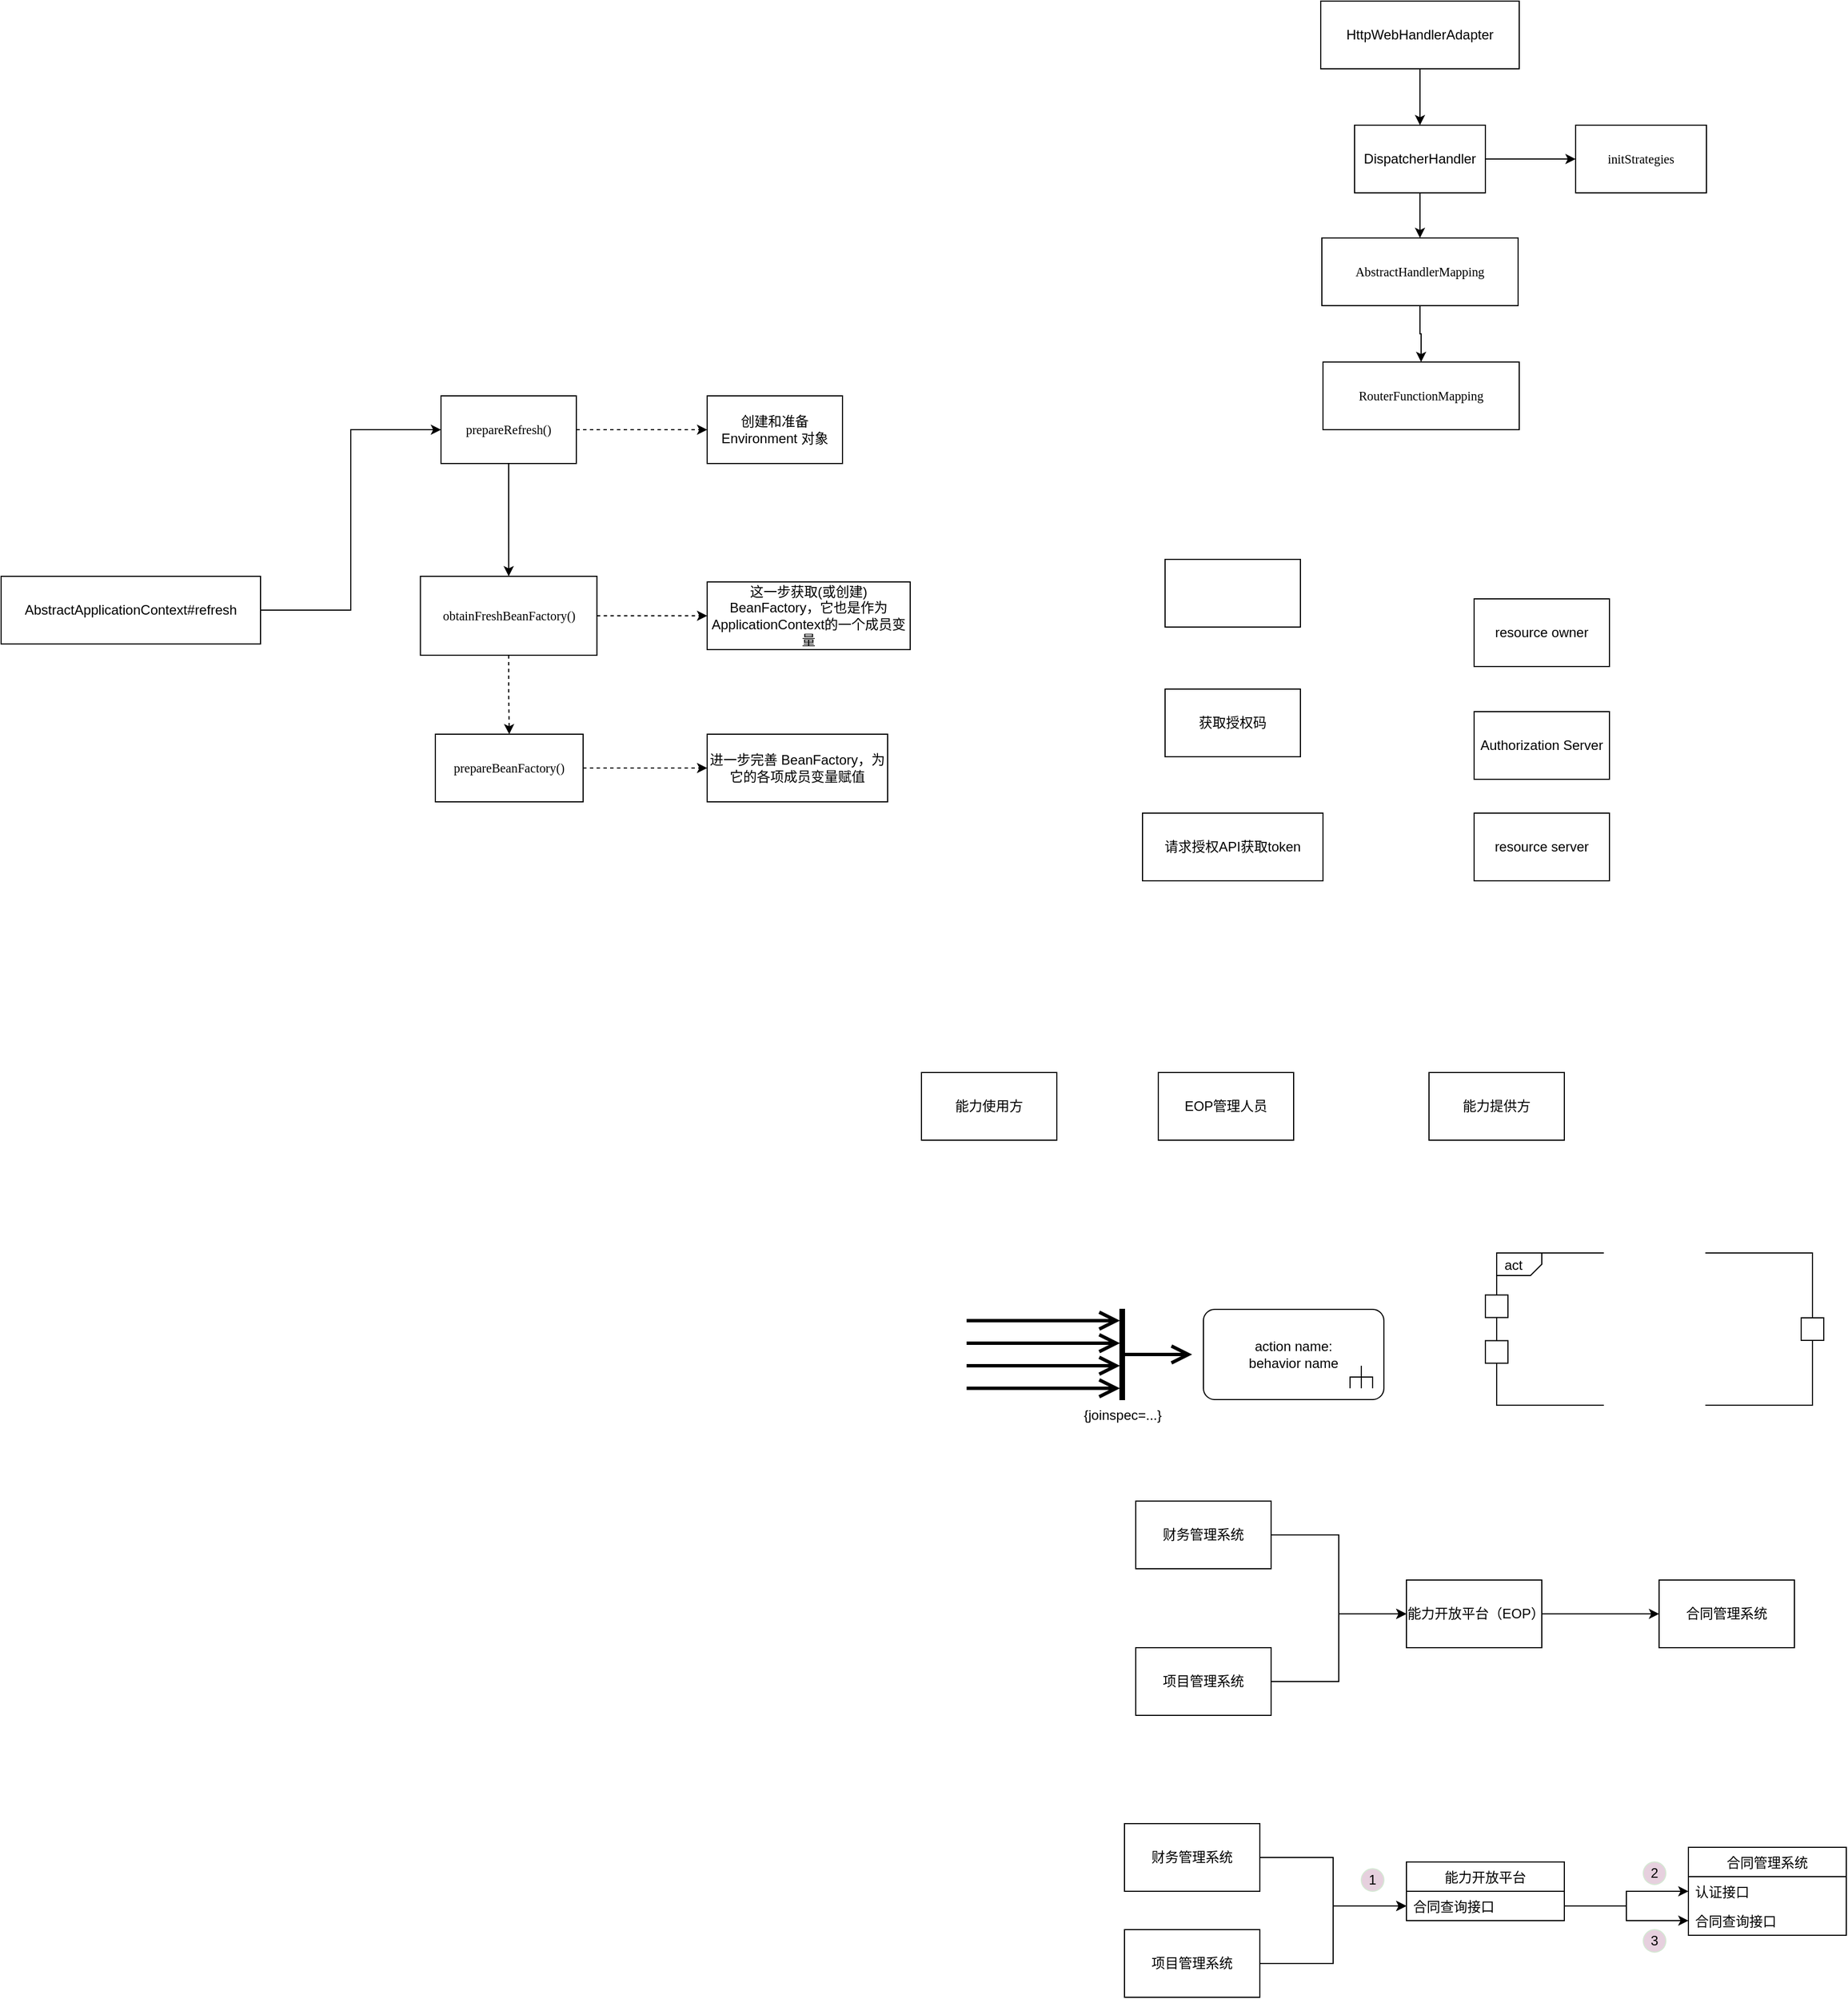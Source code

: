 <mxfile version="16.6.6" type="github">
  <diagram id="C5RBs43oDa-KdzZeNtuy" name="Page-1">
    <mxGraphModel dx="2692" dy="540" grid="1" gridSize="10" guides="1" tooltips="1" connect="1" arrows="1" fold="1" page="1" pageScale="1" pageWidth="827" pageHeight="1169" math="0" shadow="0">
      <root>
        <mxCell id="WIyWlLk6GJQsqaUBKTNV-0" />
        <mxCell id="WIyWlLk6GJQsqaUBKTNV-1" parent="WIyWlLk6GJQsqaUBKTNV-0" />
        <mxCell id="GrZb4gvo8PiQvZOxw_Kl-0" value="" style="edgeStyle=orthogonalEdgeStyle;rounded=0;orthogonalLoop=1;jettySize=auto;html=1;" parent="WIyWlLk6GJQsqaUBKTNV-1" source="GrZb4gvo8PiQvZOxw_Kl-2" target="GrZb4gvo8PiQvZOxw_Kl-3" edge="1">
          <mxGeometry relative="1" as="geometry" />
        </mxCell>
        <mxCell id="GrZb4gvo8PiQvZOxw_Kl-1" value="" style="edgeStyle=orthogonalEdgeStyle;rounded=0;orthogonalLoop=1;jettySize=auto;html=1;" parent="WIyWlLk6GJQsqaUBKTNV-1" source="GrZb4gvo8PiQvZOxw_Kl-2" target="GrZb4gvo8PiQvZOxw_Kl-7" edge="1">
          <mxGeometry relative="1" as="geometry" />
        </mxCell>
        <mxCell id="GrZb4gvo8PiQvZOxw_Kl-2" value="DispatcherHandler" style="rounded=0;whiteSpace=wrap;html=1;" parent="WIyWlLk6GJQsqaUBKTNV-1" vertex="1">
          <mxGeometry x="294" y="140" width="116" height="60" as="geometry" />
        </mxCell>
        <mxCell id="GrZb4gvo8PiQvZOxw_Kl-3" value="&lt;pre style=&quot;background-color: rgb(255 , 255 , 255) ; font-family: &amp;#34;consolas&amp;#34; ; font-size: 8.4pt&quot;&gt;initStrategies&lt;/pre&gt;" style="rounded=0;whiteSpace=wrap;html=1;" parent="WIyWlLk6GJQsqaUBKTNV-1" vertex="1">
          <mxGeometry x="490" y="140" width="116" height="60" as="geometry" />
        </mxCell>
        <mxCell id="GrZb4gvo8PiQvZOxw_Kl-4" value="" style="edgeStyle=orthogonalEdgeStyle;rounded=0;orthogonalLoop=1;jettySize=auto;html=1;" parent="WIyWlLk6GJQsqaUBKTNV-1" source="GrZb4gvo8PiQvZOxw_Kl-5" target="GrZb4gvo8PiQvZOxw_Kl-2" edge="1">
          <mxGeometry relative="1" as="geometry" />
        </mxCell>
        <mxCell id="GrZb4gvo8PiQvZOxw_Kl-5" value="HttpWebHandlerAdapter" style="rounded=0;whiteSpace=wrap;html=1;" parent="WIyWlLk6GJQsqaUBKTNV-1" vertex="1">
          <mxGeometry x="264" y="30" width="176" height="60" as="geometry" />
        </mxCell>
        <mxCell id="GrZb4gvo8PiQvZOxw_Kl-6" value="" style="edgeStyle=orthogonalEdgeStyle;rounded=0;orthogonalLoop=1;jettySize=auto;html=1;" parent="WIyWlLk6GJQsqaUBKTNV-1" source="GrZb4gvo8PiQvZOxw_Kl-7" target="GrZb4gvo8PiQvZOxw_Kl-8" edge="1">
          <mxGeometry relative="1" as="geometry" />
        </mxCell>
        <mxCell id="GrZb4gvo8PiQvZOxw_Kl-7" value="&lt;pre style=&quot;background-color: rgb(255 , 255 , 255) ; font-family: &amp;#34;consolas&amp;#34; ; font-size: 8.4pt&quot;&gt;AbstractHandlerMapping&lt;/pre&gt;" style="rounded=0;whiteSpace=wrap;html=1;" parent="WIyWlLk6GJQsqaUBKTNV-1" vertex="1">
          <mxGeometry x="265" y="240" width="174" height="60" as="geometry" />
        </mxCell>
        <mxCell id="GrZb4gvo8PiQvZOxw_Kl-8" value="&lt;pre style=&quot;background-color: rgb(255 , 255 , 255) ; font-family: &amp;#34;consolas&amp;#34; ; font-size: 8.4pt&quot;&gt;&lt;pre style=&quot;font-family: &amp;#34;consolas&amp;#34; ; font-size: 8.4pt&quot;&gt;RouterFunctionMapping&lt;/pre&gt;&lt;/pre&gt;" style="rounded=0;whiteSpace=wrap;html=1;" parent="WIyWlLk6GJQsqaUBKTNV-1" vertex="1">
          <mxGeometry x="266" y="350" width="174" height="60" as="geometry" />
        </mxCell>
        <mxCell id="IQ7TaA40rutZ4bLO0MxX-0" value="resource owner" style="rounded=0;whiteSpace=wrap;html=1;" parent="WIyWlLk6GJQsqaUBKTNV-1" vertex="1">
          <mxGeometry x="400" y="560" width="120" height="60" as="geometry" />
        </mxCell>
        <mxCell id="IQ7TaA40rutZ4bLO0MxX-1" value="resource server" style="rounded=0;whiteSpace=wrap;html=1;" parent="WIyWlLk6GJQsqaUBKTNV-1" vertex="1">
          <mxGeometry x="400" y="750" width="120" height="60" as="geometry" />
        </mxCell>
        <mxCell id="IQ7TaA40rutZ4bLO0MxX-2" value="Authorization Server" style="rounded=0;whiteSpace=wrap;html=1;" parent="WIyWlLk6GJQsqaUBKTNV-1" vertex="1">
          <mxGeometry x="400" y="660" width="120" height="60" as="geometry" />
        </mxCell>
        <mxCell id="IQ7TaA40rutZ4bLO0MxX-3" value="请求授权API获取token" style="rounded=0;whiteSpace=wrap;html=1;" parent="WIyWlLk6GJQsqaUBKTNV-1" vertex="1">
          <mxGeometry x="106" y="750" width="160" height="60" as="geometry" />
        </mxCell>
        <mxCell id="IQ7TaA40rutZ4bLO0MxX-4" value="获取授权码" style="rounded=0;whiteSpace=wrap;html=1;" parent="WIyWlLk6GJQsqaUBKTNV-1" vertex="1">
          <mxGeometry x="126" y="640" width="120" height="60" as="geometry" />
        </mxCell>
        <mxCell id="IQ7TaA40rutZ4bLO0MxX-5" value="" style="rounded=0;whiteSpace=wrap;html=1;" parent="WIyWlLk6GJQsqaUBKTNV-1" vertex="1">
          <mxGeometry x="126" y="525" width="120" height="60" as="geometry" />
        </mxCell>
        <mxCell id="IQ7TaA40rutZ4bLO0MxX-6" value="能力提供方" style="rounded=0;whiteSpace=wrap;html=1;" parent="WIyWlLk6GJQsqaUBKTNV-1" vertex="1">
          <mxGeometry x="360" y="980" width="120" height="60" as="geometry" />
        </mxCell>
        <mxCell id="IQ7TaA40rutZ4bLO0MxX-7" value="能力使用方" style="rounded=0;whiteSpace=wrap;html=1;" parent="WIyWlLk6GJQsqaUBKTNV-1" vertex="1">
          <mxGeometry x="-90" y="980" width="120" height="60" as="geometry" />
        </mxCell>
        <mxCell id="IQ7TaA40rutZ4bLO0MxX-8" value="EOP管理人员" style="rounded=0;whiteSpace=wrap;html=1;" parent="WIyWlLk6GJQsqaUBKTNV-1" vertex="1">
          <mxGeometry x="120" y="980" width="120" height="60" as="geometry" />
        </mxCell>
        <mxCell id="IQ7TaA40rutZ4bLO0MxX-14" value="action name:&#xa;behavior name" style="html=1;shape=mxgraph.sysml.callBehAct;whiteSpace=wrap;align=center;" parent="WIyWlLk6GJQsqaUBKTNV-1" vertex="1">
          <mxGeometry x="160" y="1190" width="160" height="80" as="geometry" />
        </mxCell>
        <mxCell id="IQ7TaA40rutZ4bLO0MxX-15" value="act" style="html=1;shape=mxgraph.sysml.actParamNode;align=left;spacingLeft=15;verticalAlign=top;spacingTop=-3;" parent="WIyWlLk6GJQsqaUBKTNV-1" vertex="1">
          <mxGeometry x="410" y="1140" width="300" height="135" as="geometry" />
        </mxCell>
        <mxCell id="IQ7TaA40rutZ4bLO0MxX-16" value="{joinspec=...}" style="shape=rect;html=1;fillColor=#000000;verticalLabelPosition=bottom;labelBackgroundColor=#ffffff;verticalAlign=top;" parent="WIyWlLk6GJQsqaUBKTNV-1" vertex="1">
          <mxGeometry x="86" y="1190" width="4" height="80" as="geometry" />
        </mxCell>
        <mxCell id="IQ7TaA40rutZ4bLO0MxX-17" value="" style="edgeStyle=elbowEdgeStyle;html=1;elbow=horizontal;rounded=0;endArrow=open;strokeWidth=3;endSize=12;" parent="WIyWlLk6GJQsqaUBKTNV-1" source="IQ7TaA40rutZ4bLO0MxX-16" edge="1">
          <mxGeometry relative="1" as="geometry">
            <mxPoint x="150" y="1230" as="targetPoint" />
          </mxGeometry>
        </mxCell>
        <mxCell id="IQ7TaA40rutZ4bLO0MxX-18" value="" style="edgeStyle=elbowEdgeStyle;html=1;elbow=vertical;startArrow=open;endArrow=none;rounded=0;strokeWidth=3;startSize=12;" parent="WIyWlLk6GJQsqaUBKTNV-1" source="IQ7TaA40rutZ4bLO0MxX-16" edge="1">
          <mxGeometry relative="1" as="geometry">
            <mxPoint x="-50" y="1200" as="targetPoint" />
          </mxGeometry>
        </mxCell>
        <mxCell id="IQ7TaA40rutZ4bLO0MxX-19" value="" style="edgeStyle=elbowEdgeStyle;html=1;elbow=vertical;startArrow=open;endArrow=none;rounded=0;strokeWidth=3;startSize=12;" parent="WIyWlLk6GJQsqaUBKTNV-1" source="IQ7TaA40rutZ4bLO0MxX-16" edge="1">
          <mxGeometry relative="1" as="geometry">
            <mxPoint x="-50" y="1220" as="targetPoint" />
          </mxGeometry>
        </mxCell>
        <mxCell id="IQ7TaA40rutZ4bLO0MxX-20" value="" style="edgeStyle=elbowEdgeStyle;html=1;elbow=vertical;startArrow=open;endArrow=none;rounded=0;strokeWidth=3;startSize=12;" parent="WIyWlLk6GJQsqaUBKTNV-1" source="IQ7TaA40rutZ4bLO0MxX-16" edge="1">
          <mxGeometry relative="1" as="geometry">
            <mxPoint x="-50" y="1240" as="targetPoint" />
          </mxGeometry>
        </mxCell>
        <mxCell id="IQ7TaA40rutZ4bLO0MxX-21" value="" style="edgeStyle=elbowEdgeStyle;html=1;elbow=vertical;startArrow=open;endArrow=none;rounded=0;strokeWidth=3;startSize=12;" parent="WIyWlLk6GJQsqaUBKTNV-1" source="IQ7TaA40rutZ4bLO0MxX-16" edge="1">
          <mxGeometry relative="1" as="geometry">
            <mxPoint x="-50" y="1260" as="targetPoint" />
          </mxGeometry>
        </mxCell>
        <mxCell id="IQ7TaA40rutZ4bLO0MxX-43" style="edgeStyle=orthogonalEdgeStyle;rounded=0;orthogonalLoop=1;jettySize=auto;html=1;exitX=1;exitY=0.5;exitDx=0;exitDy=0;entryX=0;entryY=0.5;entryDx=0;entryDy=0;" parent="WIyWlLk6GJQsqaUBKTNV-1" source="IQ7TaA40rutZ4bLO0MxX-37" target="IQ7TaA40rutZ4bLO0MxX-40" edge="1">
          <mxGeometry relative="1" as="geometry" />
        </mxCell>
        <mxCell id="IQ7TaA40rutZ4bLO0MxX-37" value="财务管理系统" style="rounded=0;whiteSpace=wrap;html=1;" parent="WIyWlLk6GJQsqaUBKTNV-1" vertex="1">
          <mxGeometry x="100" y="1360" width="120" height="60" as="geometry" />
        </mxCell>
        <mxCell id="IQ7TaA40rutZ4bLO0MxX-44" style="edgeStyle=orthogonalEdgeStyle;rounded=0;orthogonalLoop=1;jettySize=auto;html=1;exitX=1;exitY=0.5;exitDx=0;exitDy=0;entryX=0;entryY=0.5;entryDx=0;entryDy=0;" parent="WIyWlLk6GJQsqaUBKTNV-1" source="IQ7TaA40rutZ4bLO0MxX-38" target="IQ7TaA40rutZ4bLO0MxX-40" edge="1">
          <mxGeometry relative="1" as="geometry" />
        </mxCell>
        <mxCell id="IQ7TaA40rutZ4bLO0MxX-38" value="项目管理系统" style="rounded=0;whiteSpace=wrap;html=1;" parent="WIyWlLk6GJQsqaUBKTNV-1" vertex="1">
          <mxGeometry x="100" y="1490" width="120" height="60" as="geometry" />
        </mxCell>
        <mxCell id="IQ7TaA40rutZ4bLO0MxX-39" value="合同管理系统" style="rounded=0;whiteSpace=wrap;html=1;" parent="WIyWlLk6GJQsqaUBKTNV-1" vertex="1">
          <mxGeometry x="564" y="1430" width="120" height="60" as="geometry" />
        </mxCell>
        <mxCell id="IQ7TaA40rutZ4bLO0MxX-45" style="edgeStyle=orthogonalEdgeStyle;rounded=0;orthogonalLoop=1;jettySize=auto;html=1;exitX=1;exitY=0.5;exitDx=0;exitDy=0;entryX=0;entryY=0.5;entryDx=0;entryDy=0;" parent="WIyWlLk6GJQsqaUBKTNV-1" source="IQ7TaA40rutZ4bLO0MxX-40" target="IQ7TaA40rutZ4bLO0MxX-39" edge="1">
          <mxGeometry relative="1" as="geometry" />
        </mxCell>
        <mxCell id="IQ7TaA40rutZ4bLO0MxX-40" value="能力开放平台（EOP）" style="rounded=0;whiteSpace=wrap;html=1;" parent="WIyWlLk6GJQsqaUBKTNV-1" vertex="1">
          <mxGeometry x="340" y="1430" width="120" height="60" as="geometry" />
        </mxCell>
        <mxCell id="IQ7TaA40rutZ4bLO0MxX-66" value="能力开放平台" style="swimlane;fontStyle=0;childLayout=stackLayout;horizontal=1;startSize=26;fillColor=none;horizontalStack=0;resizeParent=1;resizeParentMax=0;resizeLast=0;collapsible=1;marginBottom=0;" parent="WIyWlLk6GJQsqaUBKTNV-1" vertex="1">
          <mxGeometry x="340" y="1680" width="140" height="52" as="geometry" />
        </mxCell>
        <mxCell id="IQ7TaA40rutZ4bLO0MxX-67" value="合同查询接口" style="text;strokeColor=none;fillColor=none;align=left;verticalAlign=top;spacingLeft=4;spacingRight=4;overflow=hidden;rotatable=0;points=[[0,0.5],[1,0.5]];portConstraint=eastwest;" parent="IQ7TaA40rutZ4bLO0MxX-66" vertex="1">
          <mxGeometry y="26" width="140" height="26" as="geometry" />
        </mxCell>
        <mxCell id="IQ7TaA40rutZ4bLO0MxX-70" value="合同管理系统" style="swimlane;fontStyle=0;childLayout=stackLayout;horizontal=1;startSize=26;fillColor=none;horizontalStack=0;resizeParent=1;resizeParentMax=0;resizeLast=0;collapsible=1;marginBottom=0;" parent="WIyWlLk6GJQsqaUBKTNV-1" vertex="1">
          <mxGeometry x="590" y="1667" width="140" height="78" as="geometry" />
        </mxCell>
        <mxCell id="IQ7TaA40rutZ4bLO0MxX-71" value="认证接口" style="text;strokeColor=none;fillColor=none;align=left;verticalAlign=top;spacingLeft=4;spacingRight=4;overflow=hidden;rotatable=0;points=[[0,0.5],[1,0.5]];portConstraint=eastwest;" parent="IQ7TaA40rutZ4bLO0MxX-70" vertex="1">
          <mxGeometry y="26" width="140" height="26" as="geometry" />
        </mxCell>
        <mxCell id="IQ7TaA40rutZ4bLO0MxX-72" value="合同查询接口" style="text;strokeColor=none;fillColor=none;align=left;verticalAlign=top;spacingLeft=4;spacingRight=4;overflow=hidden;rotatable=0;points=[[0,0.5],[1,0.5]];portConstraint=eastwest;" parent="IQ7TaA40rutZ4bLO0MxX-70" vertex="1">
          <mxGeometry y="52" width="140" height="26" as="geometry" />
        </mxCell>
        <mxCell id="IQ7TaA40rutZ4bLO0MxX-73" style="edgeStyle=orthogonalEdgeStyle;rounded=0;orthogonalLoop=1;jettySize=auto;html=1;exitX=1;exitY=0.5;exitDx=0;exitDy=0;entryX=0;entryY=0.5;entryDx=0;entryDy=0;" parent="WIyWlLk6GJQsqaUBKTNV-1" source="IQ7TaA40rutZ4bLO0MxX-67" target="IQ7TaA40rutZ4bLO0MxX-71" edge="1">
          <mxGeometry relative="1" as="geometry" />
        </mxCell>
        <mxCell id="IQ7TaA40rutZ4bLO0MxX-74" style="edgeStyle=orthogonalEdgeStyle;rounded=0;orthogonalLoop=1;jettySize=auto;html=1;exitX=1;exitY=0.5;exitDx=0;exitDy=0;entryX=0;entryY=0.5;entryDx=0;entryDy=0;" parent="WIyWlLk6GJQsqaUBKTNV-1" source="IQ7TaA40rutZ4bLO0MxX-67" target="IQ7TaA40rutZ4bLO0MxX-72" edge="1">
          <mxGeometry relative="1" as="geometry" />
        </mxCell>
        <mxCell id="IQ7TaA40rutZ4bLO0MxX-77" style="edgeStyle=orthogonalEdgeStyle;rounded=0;orthogonalLoop=1;jettySize=auto;html=1;exitX=1;exitY=0.5;exitDx=0;exitDy=0;entryX=0;entryY=0.5;entryDx=0;entryDy=0;" parent="WIyWlLk6GJQsqaUBKTNV-1" source="IQ7TaA40rutZ4bLO0MxX-75" target="IQ7TaA40rutZ4bLO0MxX-67" edge="1">
          <mxGeometry relative="1" as="geometry" />
        </mxCell>
        <mxCell id="IQ7TaA40rutZ4bLO0MxX-75" value="财务管理系统" style="rounded=0;whiteSpace=wrap;html=1;" parent="WIyWlLk6GJQsqaUBKTNV-1" vertex="1">
          <mxGeometry x="90" y="1646" width="120" height="60" as="geometry" />
        </mxCell>
        <mxCell id="IQ7TaA40rutZ4bLO0MxX-79" style="edgeStyle=orthogonalEdgeStyle;rounded=0;orthogonalLoop=1;jettySize=auto;html=1;exitX=1;exitY=0.5;exitDx=0;exitDy=0;entryX=0;entryY=0.5;entryDx=0;entryDy=0;" parent="WIyWlLk6GJQsqaUBKTNV-1" source="IQ7TaA40rutZ4bLO0MxX-76" target="IQ7TaA40rutZ4bLO0MxX-67" edge="1">
          <mxGeometry relative="1" as="geometry">
            <Array as="points">
              <mxPoint x="275" y="1770" />
              <mxPoint x="275" y="1719" />
            </Array>
          </mxGeometry>
        </mxCell>
        <mxCell id="IQ7TaA40rutZ4bLO0MxX-76" value="项目管理系统" style="rounded=0;whiteSpace=wrap;html=1;" parent="WIyWlLk6GJQsqaUBKTNV-1" vertex="1">
          <mxGeometry x="90" y="1740" width="120" height="60" as="geometry" />
        </mxCell>
        <mxCell id="IQ7TaA40rutZ4bLO0MxX-80" value="1" style="ellipse;whiteSpace=wrap;html=1;aspect=fixed;strokeColor=#D5E8D4;fillColor=#E6D0DE;" parent="WIyWlLk6GJQsqaUBKTNV-1" vertex="1">
          <mxGeometry x="300" y="1686" width="20" height="20" as="geometry" />
        </mxCell>
        <mxCell id="IQ7TaA40rutZ4bLO0MxX-86" value="2" style="ellipse;whiteSpace=wrap;html=1;aspect=fixed;strokeColor=#D5E8D4;fillColor=#E6D0DE;" parent="WIyWlLk6GJQsqaUBKTNV-1" vertex="1">
          <mxGeometry x="550" y="1680" width="20" height="20" as="geometry" />
        </mxCell>
        <mxCell id="IQ7TaA40rutZ4bLO0MxX-87" value="3" style="ellipse;whiteSpace=wrap;html=1;aspect=fixed;strokeColor=#D5E8D4;fillColor=#E6D0DE;" parent="WIyWlLk6GJQsqaUBKTNV-1" vertex="1">
          <mxGeometry x="550" y="1740" width="20" height="20" as="geometry" />
        </mxCell>
        <mxCell id="7voGwolkZqwrTNP8cbrT-4" style="edgeStyle=orthogonalEdgeStyle;rounded=0;orthogonalLoop=1;jettySize=auto;html=1;entryX=0;entryY=0.5;entryDx=0;entryDy=0;" edge="1" parent="WIyWlLk6GJQsqaUBKTNV-1" source="7voGwolkZqwrTNP8cbrT-0" target="7voGwolkZqwrTNP8cbrT-1">
          <mxGeometry relative="1" as="geometry" />
        </mxCell>
        <mxCell id="7voGwolkZqwrTNP8cbrT-0" value="AbstractApplicationContext#refresh" style="rounded=0;whiteSpace=wrap;html=1;" vertex="1" parent="WIyWlLk6GJQsqaUBKTNV-1">
          <mxGeometry x="-906" y="540" width="230" height="60" as="geometry" />
        </mxCell>
        <mxCell id="7voGwolkZqwrTNP8cbrT-6" value="" style="edgeStyle=orthogonalEdgeStyle;rounded=0;orthogonalLoop=1;jettySize=auto;html=1;dashed=1;" edge="1" parent="WIyWlLk6GJQsqaUBKTNV-1" source="7voGwolkZqwrTNP8cbrT-1" target="7voGwolkZqwrTNP8cbrT-5">
          <mxGeometry relative="1" as="geometry" />
        </mxCell>
        <mxCell id="7voGwolkZqwrTNP8cbrT-8" value="" style="edgeStyle=orthogonalEdgeStyle;rounded=0;orthogonalLoop=1;jettySize=auto;html=1;" edge="1" parent="WIyWlLk6GJQsqaUBKTNV-1" source="7voGwolkZqwrTNP8cbrT-1" target="7voGwolkZqwrTNP8cbrT-7">
          <mxGeometry relative="1" as="geometry" />
        </mxCell>
        <mxCell id="7voGwolkZqwrTNP8cbrT-1" value="&lt;pre style=&quot;background-color: rgb(255 , 255 , 255) ; font-family: &amp;#34;consolas&amp;#34; ; font-size: 8.4pt&quot;&gt;prepareRefresh()&lt;/pre&gt;" style="rounded=0;whiteSpace=wrap;html=1;" vertex="1" parent="WIyWlLk6GJQsqaUBKTNV-1">
          <mxGeometry x="-516" y="380" width="120" height="60" as="geometry" />
        </mxCell>
        <mxCell id="7voGwolkZqwrTNP8cbrT-5" value="创建和准备Environment 对象" style="rounded=0;whiteSpace=wrap;html=1;" vertex="1" parent="WIyWlLk6GJQsqaUBKTNV-1">
          <mxGeometry x="-280" y="380" width="120" height="60" as="geometry" />
        </mxCell>
        <mxCell id="7voGwolkZqwrTNP8cbrT-10" value="" style="edgeStyle=orthogonalEdgeStyle;rounded=0;orthogonalLoop=1;jettySize=auto;html=1;dashed=1;entryX=0;entryY=0.5;entryDx=0;entryDy=0;" edge="1" parent="WIyWlLk6GJQsqaUBKTNV-1" source="7voGwolkZqwrTNP8cbrT-7" target="7voGwolkZqwrTNP8cbrT-21">
          <mxGeometry relative="1" as="geometry">
            <mxPoint x="-286" y="575" as="targetPoint" />
          </mxGeometry>
        </mxCell>
        <mxCell id="7voGwolkZqwrTNP8cbrT-12" value="" style="edgeStyle=orthogonalEdgeStyle;rounded=0;orthogonalLoop=1;jettySize=auto;html=1;dashed=1;" edge="1" parent="WIyWlLk6GJQsqaUBKTNV-1" source="7voGwolkZqwrTNP8cbrT-7" target="7voGwolkZqwrTNP8cbrT-11">
          <mxGeometry relative="1" as="geometry" />
        </mxCell>
        <mxCell id="7voGwolkZqwrTNP8cbrT-7" value="&lt;pre style=&quot;background-color: rgb(255 , 255 , 255) ; font-family: &amp;#34;consolas&amp;#34; ; font-size: 8.4pt&quot;&gt;&lt;pre style=&quot;font-family: &amp;#34;consolas&amp;#34; ; font-size: 8.4pt&quot;&gt;&lt;pre style=&quot;font-family: &amp;#34;consolas&amp;#34; ; font-size: 8.4pt&quot;&gt;obtainFreshBeanFactory()&lt;/pre&gt;&lt;/pre&gt;&lt;/pre&gt;" style="rounded=0;whiteSpace=wrap;html=1;" vertex="1" parent="WIyWlLk6GJQsqaUBKTNV-1">
          <mxGeometry x="-534.25" y="540" width="156.5" height="70" as="geometry" />
        </mxCell>
        <mxCell id="7voGwolkZqwrTNP8cbrT-24" value="" style="edgeStyle=orthogonalEdgeStyle;rounded=0;orthogonalLoop=1;jettySize=auto;html=1;dashed=1;entryX=0;entryY=0.5;entryDx=0;entryDy=0;" edge="1" parent="WIyWlLk6GJQsqaUBKTNV-1" source="7voGwolkZqwrTNP8cbrT-11" target="7voGwolkZqwrTNP8cbrT-16">
          <mxGeometry relative="1" as="geometry">
            <mxPoint x="-280" y="710" as="targetPoint" />
          </mxGeometry>
        </mxCell>
        <mxCell id="7voGwolkZqwrTNP8cbrT-11" value="&lt;pre style=&quot;background-color: rgb(255 , 255 , 255) ; font-family: &amp;#34;consolas&amp;#34; ; font-size: 8.4pt&quot;&gt;&lt;pre style=&quot;font-family: &amp;#34;consolas&amp;#34; ; font-size: 8.4pt&quot;&gt;prepareBeanFactory()&lt;/pre&gt;&lt;/pre&gt;" style="rounded=0;whiteSpace=wrap;html=1;" vertex="1" parent="WIyWlLk6GJQsqaUBKTNV-1">
          <mxGeometry x="-521" y="680" width="131" height="60" as="geometry" />
        </mxCell>
        <mxCell id="7voGwolkZqwrTNP8cbrT-16" value="进一步完善 BeanFactory，为它的各项成员变量赋值" style="rounded=0;whiteSpace=wrap;html=1;labelBorderColor=none;" vertex="1" parent="WIyWlLk6GJQsqaUBKTNV-1">
          <mxGeometry x="-280" y="680" width="160" height="60" as="geometry" />
        </mxCell>
        <mxCell id="7voGwolkZqwrTNP8cbrT-21" value="这一步获取(或创建) BeanFactory，它也是作为 ApplicationContext的一个成员变量" style="rounded=0;whiteSpace=wrap;html=1;labelBorderColor=none;" vertex="1" parent="WIyWlLk6GJQsqaUBKTNV-1">
          <mxGeometry x="-280" y="545" width="180" height="60" as="geometry" />
        </mxCell>
      </root>
    </mxGraphModel>
  </diagram>
</mxfile>

